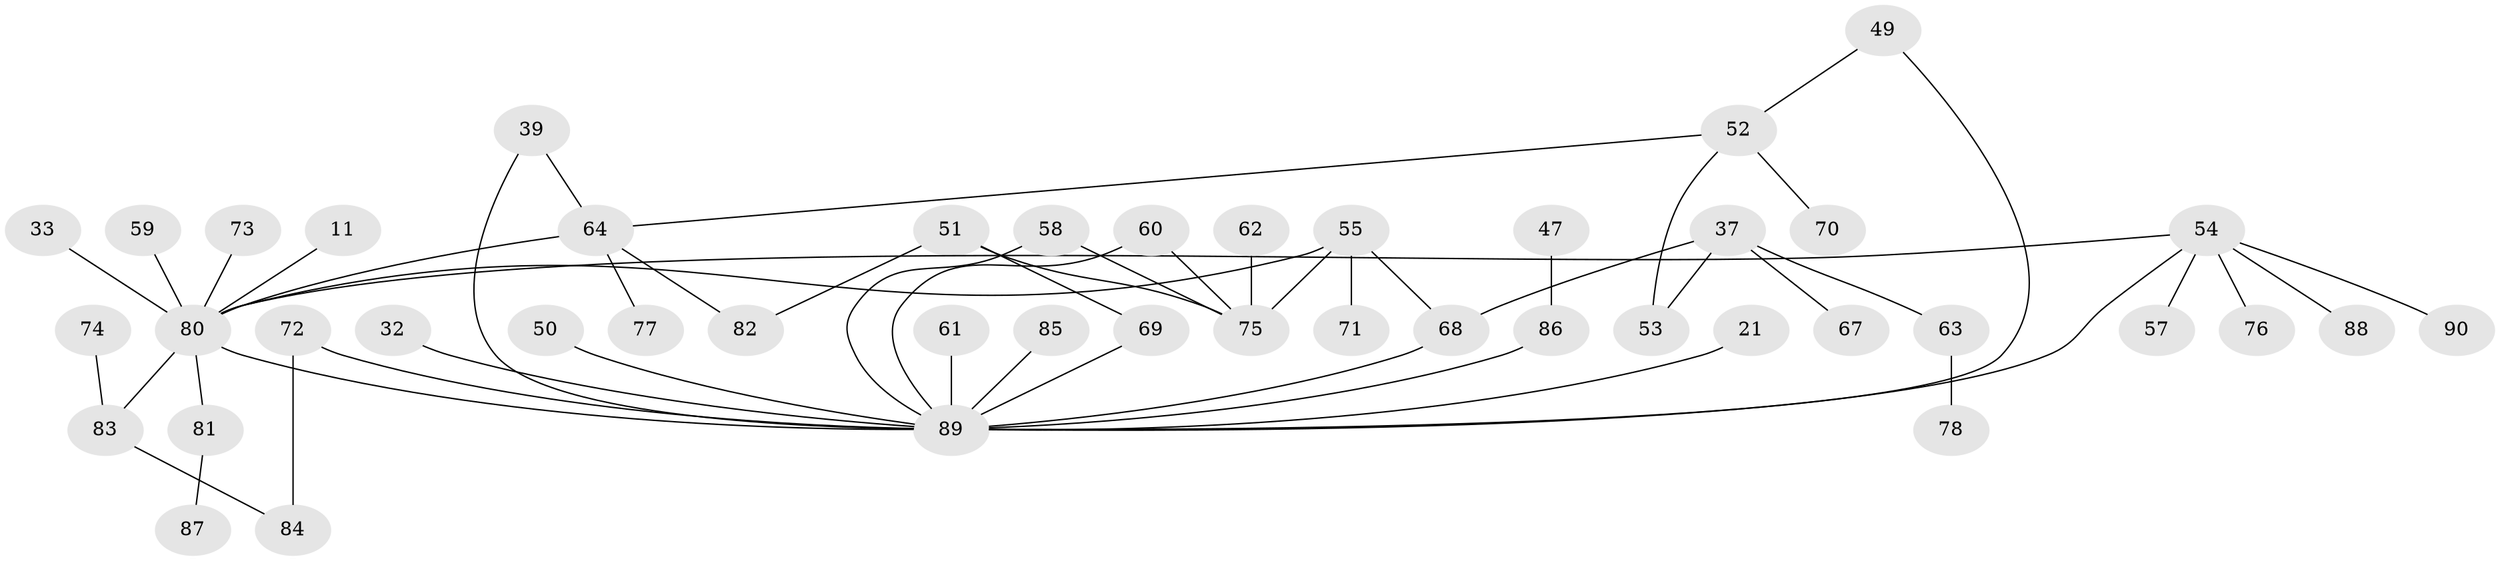 // original degree distribution, {6: 0.022222222222222223, 7: 0.03333333333333333, 5: 0.011111111111111112, 4: 0.14444444444444443, 2: 0.34444444444444444, 3: 0.14444444444444443, 1: 0.3}
// Generated by graph-tools (version 1.1) at 2025/42/03/09/25 04:42:56]
// undirected, 45 vertices, 54 edges
graph export_dot {
graph [start="1"]
  node [color=gray90,style=filled];
  11 [super="+7"];
  21;
  32 [super="+26"];
  33;
  37;
  39;
  47;
  49 [super="+46"];
  50;
  51;
  52;
  53;
  54 [super="+1+12+42+30"];
  55 [super="+19"];
  57;
  58;
  59;
  60;
  61;
  62;
  63;
  64 [super="+31+45"];
  67;
  68 [super="+36"];
  69 [super="+43"];
  70;
  71;
  72;
  73;
  74;
  75 [super="+9+38+41"];
  76;
  77;
  78;
  80 [super="+4+22+65"];
  81;
  82 [super="+79"];
  83 [super="+25+48"];
  84;
  85;
  86 [super="+35"];
  87;
  88;
  89 [super="+56+66+44+34"];
  90;
  11 -- 80;
  21 -- 89;
  32 -- 89;
  33 -- 80;
  37 -- 63;
  37 -- 67;
  37 -- 53;
  37 -- 68;
  39 -- 64;
  39 -- 89;
  47 -- 86;
  49 -- 52;
  49 -- 89;
  50 -- 89;
  51 -- 75;
  51 -- 82;
  51 -- 69;
  52 -- 53;
  52 -- 70;
  52 -- 64;
  54 -- 90;
  54 -- 88;
  54 -- 76;
  54 -- 57;
  54 -- 89;
  54 -- 80;
  55 -- 80;
  55 -- 68;
  55 -- 71;
  55 -- 75;
  58 -- 75;
  58 -- 89;
  59 -- 80;
  60 -- 75;
  60 -- 89;
  61 -- 89;
  62 -- 75;
  63 -- 78;
  64 -- 82 [weight=2];
  64 -- 80 [weight=3];
  64 -- 77;
  68 -- 89 [weight=2];
  69 -- 89 [weight=3];
  72 -- 84;
  72 -- 89;
  73 -- 80;
  74 -- 83;
  80 -- 81;
  80 -- 83 [weight=2];
  80 -- 89 [weight=4];
  81 -- 87;
  83 -- 84;
  85 -- 89;
  86 -- 89;
}
